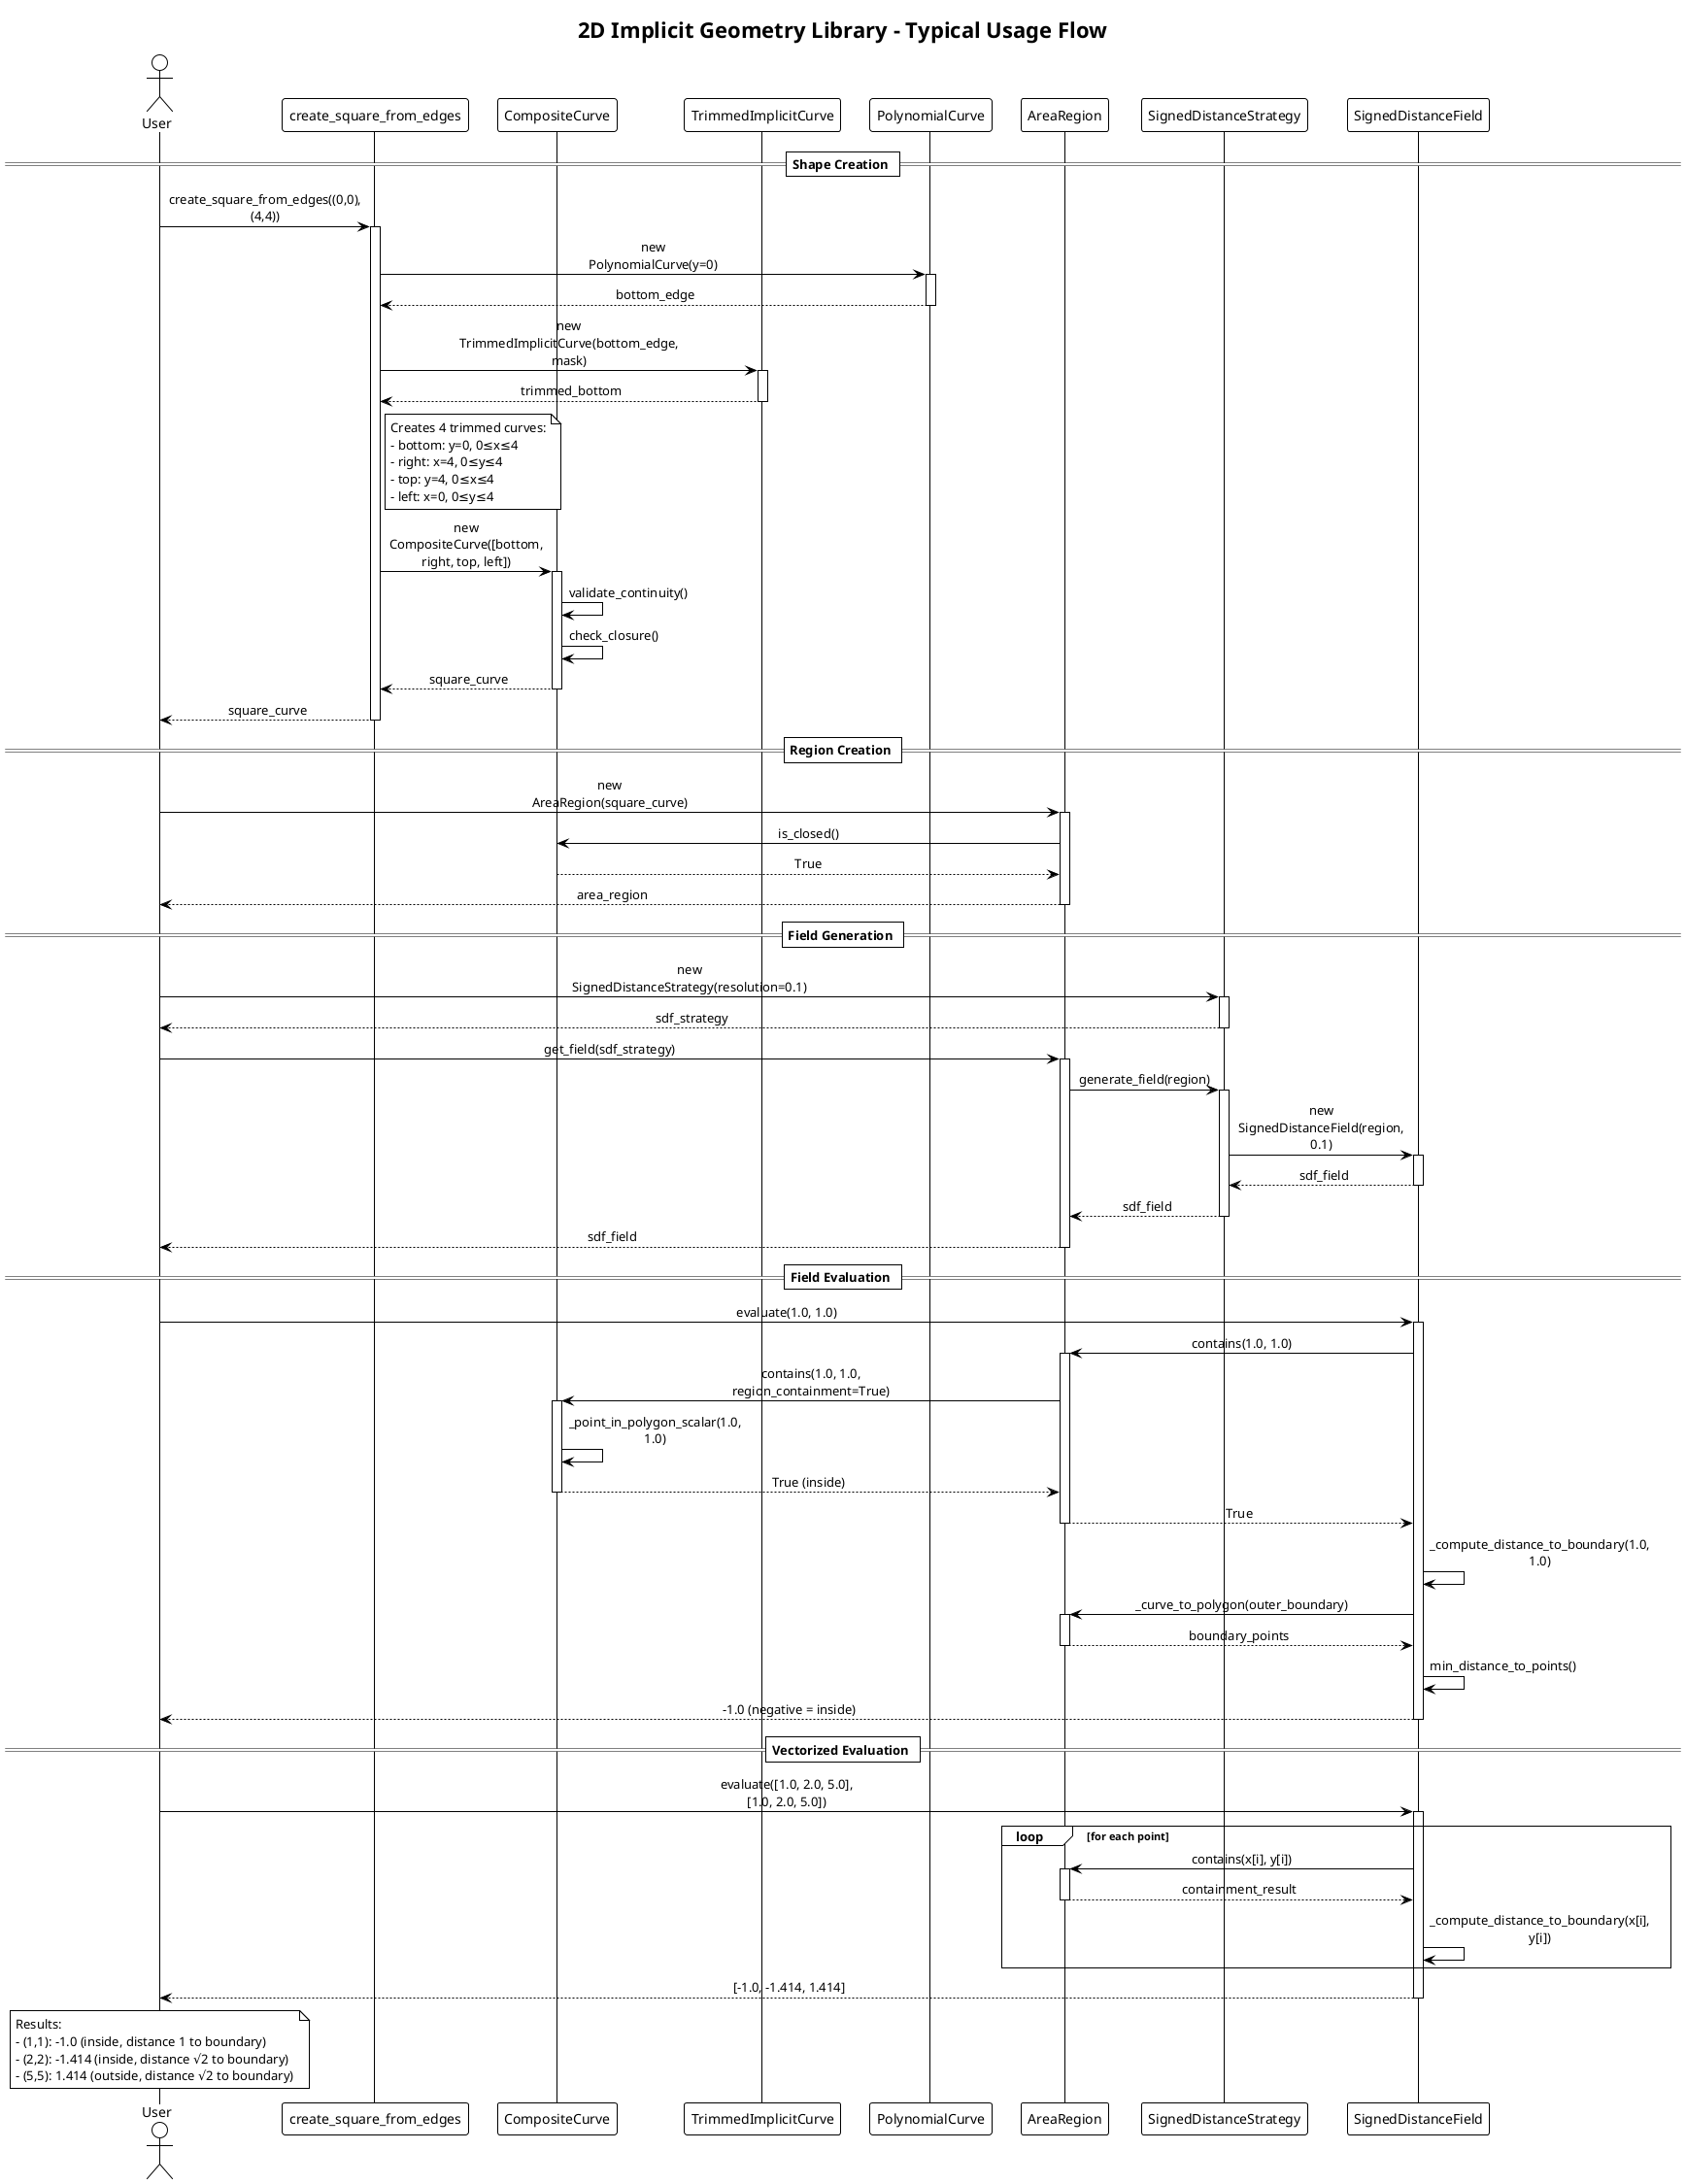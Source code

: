 @startuml 2Top_Sequence_Diagram
!theme plain
skinparam sequenceMessageAlign center
skinparam maxMessageSize 150

title 2D Implicit Geometry Library - Typical Usage Flow

actor User
participant "create_square_from_edges" as factory
participant "CompositeCurve" as composite
participant "TrimmedImplicitCurve" as trimmed
participant "PolynomialCurve" as poly
participant "AreaRegion" as region
participant "SignedDistanceStrategy" as strategy
participant "SignedDistanceField" as field

== Shape Creation ==
User -> factory : create_square_from_edges((0,0), (4,4))
activate factory

factory -> poly : new PolynomialCurve(y=0)
activate poly
poly --> factory : bottom_edge
deactivate poly

factory -> trimmed : new TrimmedImplicitCurve(bottom_edge, mask)
activate trimmed
trimmed --> factory : trimmed_bottom
deactivate trimmed

note right of factory
    Creates 4 trimmed curves:
    - bottom: y=0, 0≤x≤4
    - right: x=4, 0≤y≤4  
    - top: y=4, 0≤x≤4
    - left: x=0, 0≤y≤4
end note

factory -> composite : new CompositeCurve([bottom, right, top, left])
activate composite
composite -> composite : validate_continuity()
composite -> composite : check_closure()
composite --> factory : square_curve
deactivate composite

factory --> User : square_curve
deactivate factory

== Region Creation ==
User -> region : new AreaRegion(square_curve)
activate region
region -> composite : is_closed()
composite --> region : True
region --> User : area_region
deactivate region

== Field Generation ==
User -> strategy : new SignedDistanceStrategy(resolution=0.1)
activate strategy
strategy --> User : sdf_strategy
deactivate strategy

User -> region : get_field(sdf_strategy)
activate region
region -> strategy : generate_field(region)
activate strategy
strategy -> field : new SignedDistanceField(region, 0.1)
activate field
field --> strategy : sdf_field
deactivate field
strategy --> region : sdf_field
deactivate strategy
region --> User : sdf_field
deactivate region

== Field Evaluation ==
User -> field : evaluate(1.0, 1.0)
activate field
field -> region : contains(1.0, 1.0)
activate region
region -> composite : contains(1.0, 1.0, region_containment=True)
activate composite
composite -> composite : _point_in_polygon_scalar(1.0, 1.0)
composite --> region : True (inside)
deactivate composite
region --> field : True
deactivate region

field -> field : _compute_distance_to_boundary(1.0, 1.0)
field -> region : _curve_to_polygon(outer_boundary)
activate region
region --> field : boundary_points
deactivate region
field -> field : min_distance_to_points()
field --> User : -1.0 (negative = inside)
deactivate field

== Vectorized Evaluation ==
User -> field : evaluate([1.0, 2.0, 5.0], [1.0, 2.0, 5.0])
activate field

loop for each point
    field -> region : contains(x[i], y[i])
    activate region
    region --> field : containment_result
    deactivate region
    field -> field : _compute_distance_to_boundary(x[i], y[i])
end

field --> User : [-1.0, -1.414, 1.414]
deactivate field

note over User
    Results: 
    - (1,1): -1.0 (inside, distance 1 to boundary)
    - (2,2): -1.414 (inside, distance √2 to boundary)  
    - (5,5): 1.414 (outside, distance √2 to boundary)
end note

@enduml
